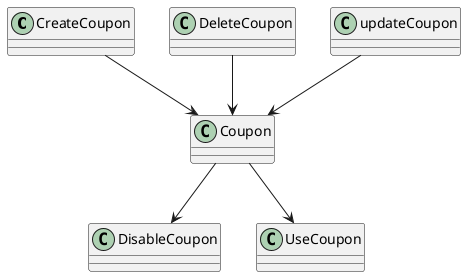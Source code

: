 @startuml

CreateCoupon -down-> Coupon
DeleteCoupon -down-> Coupon
updateCoupon -down-> Coupon

Coupon -down-> DisableCoupon
Coupon -down-> UseCoupon

@enduml
